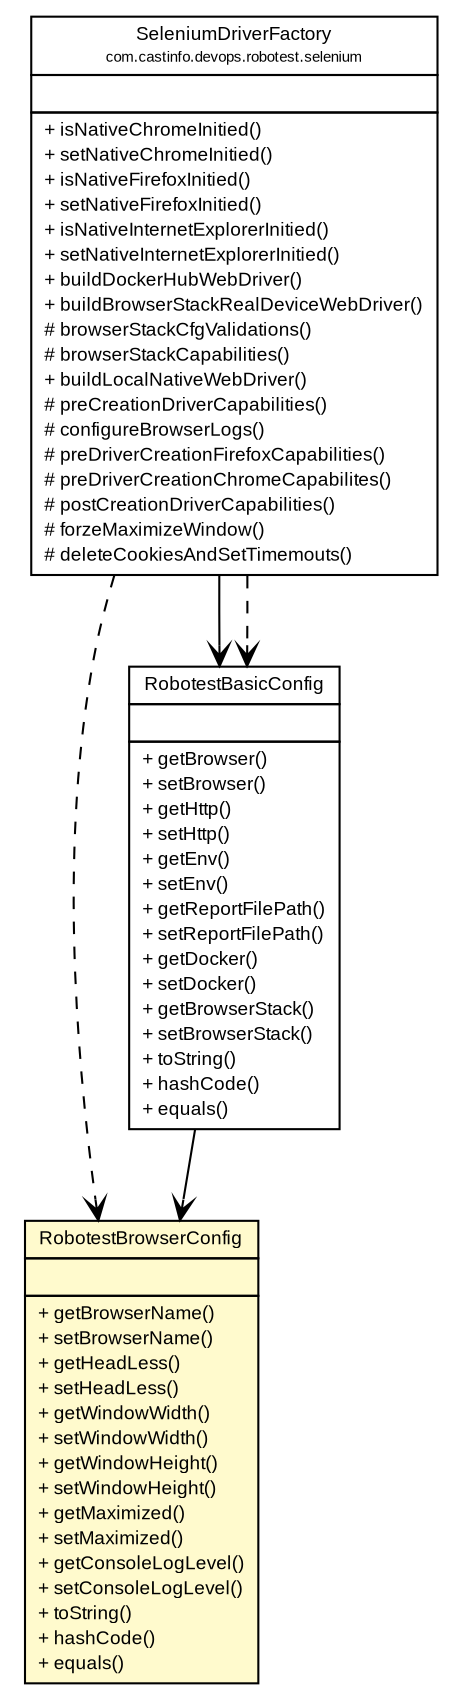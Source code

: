 #!/usr/local/bin/dot
#
# Class diagram 
# Generated by UMLGraph version R5_6-24-gf6e263 (https://www.umlgraph.org/)
#

digraph G {
	edge [fontname="arial",fontsize=10,labelfontname="arial",labelfontsize=10];
	node [fontname="arial",fontsize=10,shape=plaintext];
	nodesep=0.25;
	ranksep=0.5;
	// com.castinfo.devops.robotest.config.RobotestBrowserConfig
	c1426 [label=<<table title="com.castinfo.devops.robotest.config.RobotestBrowserConfig" border="0" cellborder="1" cellspacing="0" cellpadding="2" port="p" bgcolor="lemonChiffon" href="./RobotestBrowserConfig.html">
		<tr><td><table border="0" cellspacing="0" cellpadding="1">
<tr><td align="center" balign="center"> RobotestBrowserConfig </td></tr>
		</table></td></tr>
		<tr><td><table border="0" cellspacing="0" cellpadding="1">
<tr><td align="left" balign="left">  </td></tr>
		</table></td></tr>
		<tr><td><table border="0" cellspacing="0" cellpadding="1">
<tr><td align="left" balign="left"> + getBrowserName() </td></tr>
<tr><td align="left" balign="left"> + setBrowserName() </td></tr>
<tr><td align="left" balign="left"> + getHeadLess() </td></tr>
<tr><td align="left" balign="left"> + setHeadLess() </td></tr>
<tr><td align="left" balign="left"> + getWindowWidth() </td></tr>
<tr><td align="left" balign="left"> + setWindowWidth() </td></tr>
<tr><td align="left" balign="left"> + getWindowHeight() </td></tr>
<tr><td align="left" balign="left"> + setWindowHeight() </td></tr>
<tr><td align="left" balign="left"> + getMaximized() </td></tr>
<tr><td align="left" balign="left"> + setMaximized() </td></tr>
<tr><td align="left" balign="left"> + getConsoleLogLevel() </td></tr>
<tr><td align="left" balign="left"> + setConsoleLogLevel() </td></tr>
<tr><td align="left" balign="left"> + toString() </td></tr>
<tr><td align="left" balign="left"> + hashCode() </td></tr>
<tr><td align="left" balign="left"> + equals() </td></tr>
		</table></td></tr>
		</table>>, URL="./RobotestBrowserConfig.html", fontname="arial", fontcolor="black", fontsize=9.0];
	// com.castinfo.devops.robotest.config.RobotestBasicConfig
	c1427 [label=<<table title="com.castinfo.devops.robotest.config.RobotestBasicConfig" border="0" cellborder="1" cellspacing="0" cellpadding="2" port="p" href="./RobotestBasicConfig.html">
		<tr><td><table border="0" cellspacing="0" cellpadding="1">
<tr><td align="center" balign="center"> RobotestBasicConfig </td></tr>
		</table></td></tr>
		<tr><td><table border="0" cellspacing="0" cellpadding="1">
<tr><td align="left" balign="left">  </td></tr>
		</table></td></tr>
		<tr><td><table border="0" cellspacing="0" cellpadding="1">
<tr><td align="left" balign="left"> + getBrowser() </td></tr>
<tr><td align="left" balign="left"> + setBrowser() </td></tr>
<tr><td align="left" balign="left"> + getHttp() </td></tr>
<tr><td align="left" balign="left"> + setHttp() </td></tr>
<tr><td align="left" balign="left"> + getEnv() </td></tr>
<tr><td align="left" balign="left"> + setEnv() </td></tr>
<tr><td align="left" balign="left"> + getReportFilePath() </td></tr>
<tr><td align="left" balign="left"> + setReportFilePath() </td></tr>
<tr><td align="left" balign="left"> + getDocker() </td></tr>
<tr><td align="left" balign="left"> + setDocker() </td></tr>
<tr><td align="left" balign="left"> + getBrowserStack() </td></tr>
<tr><td align="left" balign="left"> + setBrowserStack() </td></tr>
<tr><td align="left" balign="left"> + toString() </td></tr>
<tr><td align="left" balign="left"> + hashCode() </td></tr>
<tr><td align="left" balign="left"> + equals() </td></tr>
		</table></td></tr>
		</table>>, URL="./RobotestBasicConfig.html", fontname="arial", fontcolor="black", fontsize=9.0];
	// com.castinfo.devops.robotest.selenium.SeleniumDriverFactory
	c1458 [label=<<table title="com.castinfo.devops.robotest.selenium.SeleniumDriverFactory" border="0" cellborder="1" cellspacing="0" cellpadding="2" port="p" href="../selenium/SeleniumDriverFactory.html">
		<tr><td><table border="0" cellspacing="0" cellpadding="1">
<tr><td align="center" balign="center"> SeleniumDriverFactory </td></tr>
<tr><td align="center" balign="center"><font point-size="7.0"> com.castinfo.devops.robotest.selenium </font></td></tr>
		</table></td></tr>
		<tr><td><table border="0" cellspacing="0" cellpadding="1">
<tr><td align="left" balign="left">  </td></tr>
		</table></td></tr>
		<tr><td><table border="0" cellspacing="0" cellpadding="1">
<tr><td align="left" balign="left"> + isNativeChromeInitied() </td></tr>
<tr><td align="left" balign="left"> + setNativeChromeInitied() </td></tr>
<tr><td align="left" balign="left"> + isNativeFirefoxInitied() </td></tr>
<tr><td align="left" balign="left"> + setNativeFirefoxInitied() </td></tr>
<tr><td align="left" balign="left"> + isNativeInternetExplorerInitied() </td></tr>
<tr><td align="left" balign="left"> + setNativeInternetExplorerInitied() </td></tr>
<tr><td align="left" balign="left"> + buildDockerHubWebDriver() </td></tr>
<tr><td align="left" balign="left"> + buildBrowserStackRealDeviceWebDriver() </td></tr>
<tr><td align="left" balign="left"> # browserStackCfgValidations() </td></tr>
<tr><td align="left" balign="left"> # browserStackCapabilities() </td></tr>
<tr><td align="left" balign="left"> + buildLocalNativeWebDriver() </td></tr>
<tr><td align="left" balign="left"> # preCreationDriverCapabilities() </td></tr>
<tr><td align="left" balign="left"> # configureBrowserLogs() </td></tr>
<tr><td align="left" balign="left"> # preDriverCreationFirefoxCapabilities() </td></tr>
<tr><td align="left" balign="left"> # preDriverCreationChromeCapabilites() </td></tr>
<tr><td align="left" balign="left"> # postCreationDriverCapabilities() </td></tr>
<tr><td align="left" balign="left"> # forzeMaximizeWindow() </td></tr>
<tr><td align="left" balign="left"> # deleteCookiesAndSetTimemouts() </td></tr>
		</table></td></tr>
		</table>>, URL="../selenium/SeleniumDriverFactory.html", fontname="arial", fontcolor="black", fontsize=9.0];
	// com.castinfo.devops.robotest.config.RobotestBasicConfig NAVASSOC com.castinfo.devops.robotest.config.RobotestBrowserConfig
	c1427:p -> c1426:p [taillabel="", label="", headlabel="", fontname="arial", fontcolor="black", fontsize=10.0, color="black", arrowhead=open];
	// com.castinfo.devops.robotest.selenium.SeleniumDriverFactory NAVASSOC com.castinfo.devops.robotest.config.RobotestBasicConfig
	c1458:p -> c1427:p [taillabel="", label="", headlabel="", fontname="arial", fontcolor="black", fontsize=10.0, color="black", arrowhead=open];
	// com.castinfo.devops.robotest.selenium.SeleniumDriverFactory DEPEND com.castinfo.devops.robotest.config.RobotestBrowserConfig
	c1458:p -> c1426:p [taillabel="", label="", headlabel="", fontname="arial", fontcolor="black", fontsize=10.0, color="black", arrowhead=open, style=dashed];
	// com.castinfo.devops.robotest.selenium.SeleniumDriverFactory DEPEND com.castinfo.devops.robotest.config.RobotestBasicConfig
	c1458:p -> c1427:p [taillabel="", label="", headlabel="", fontname="arial", fontcolor="black", fontsize=10.0, color="black", arrowhead=open, style=dashed];
}

